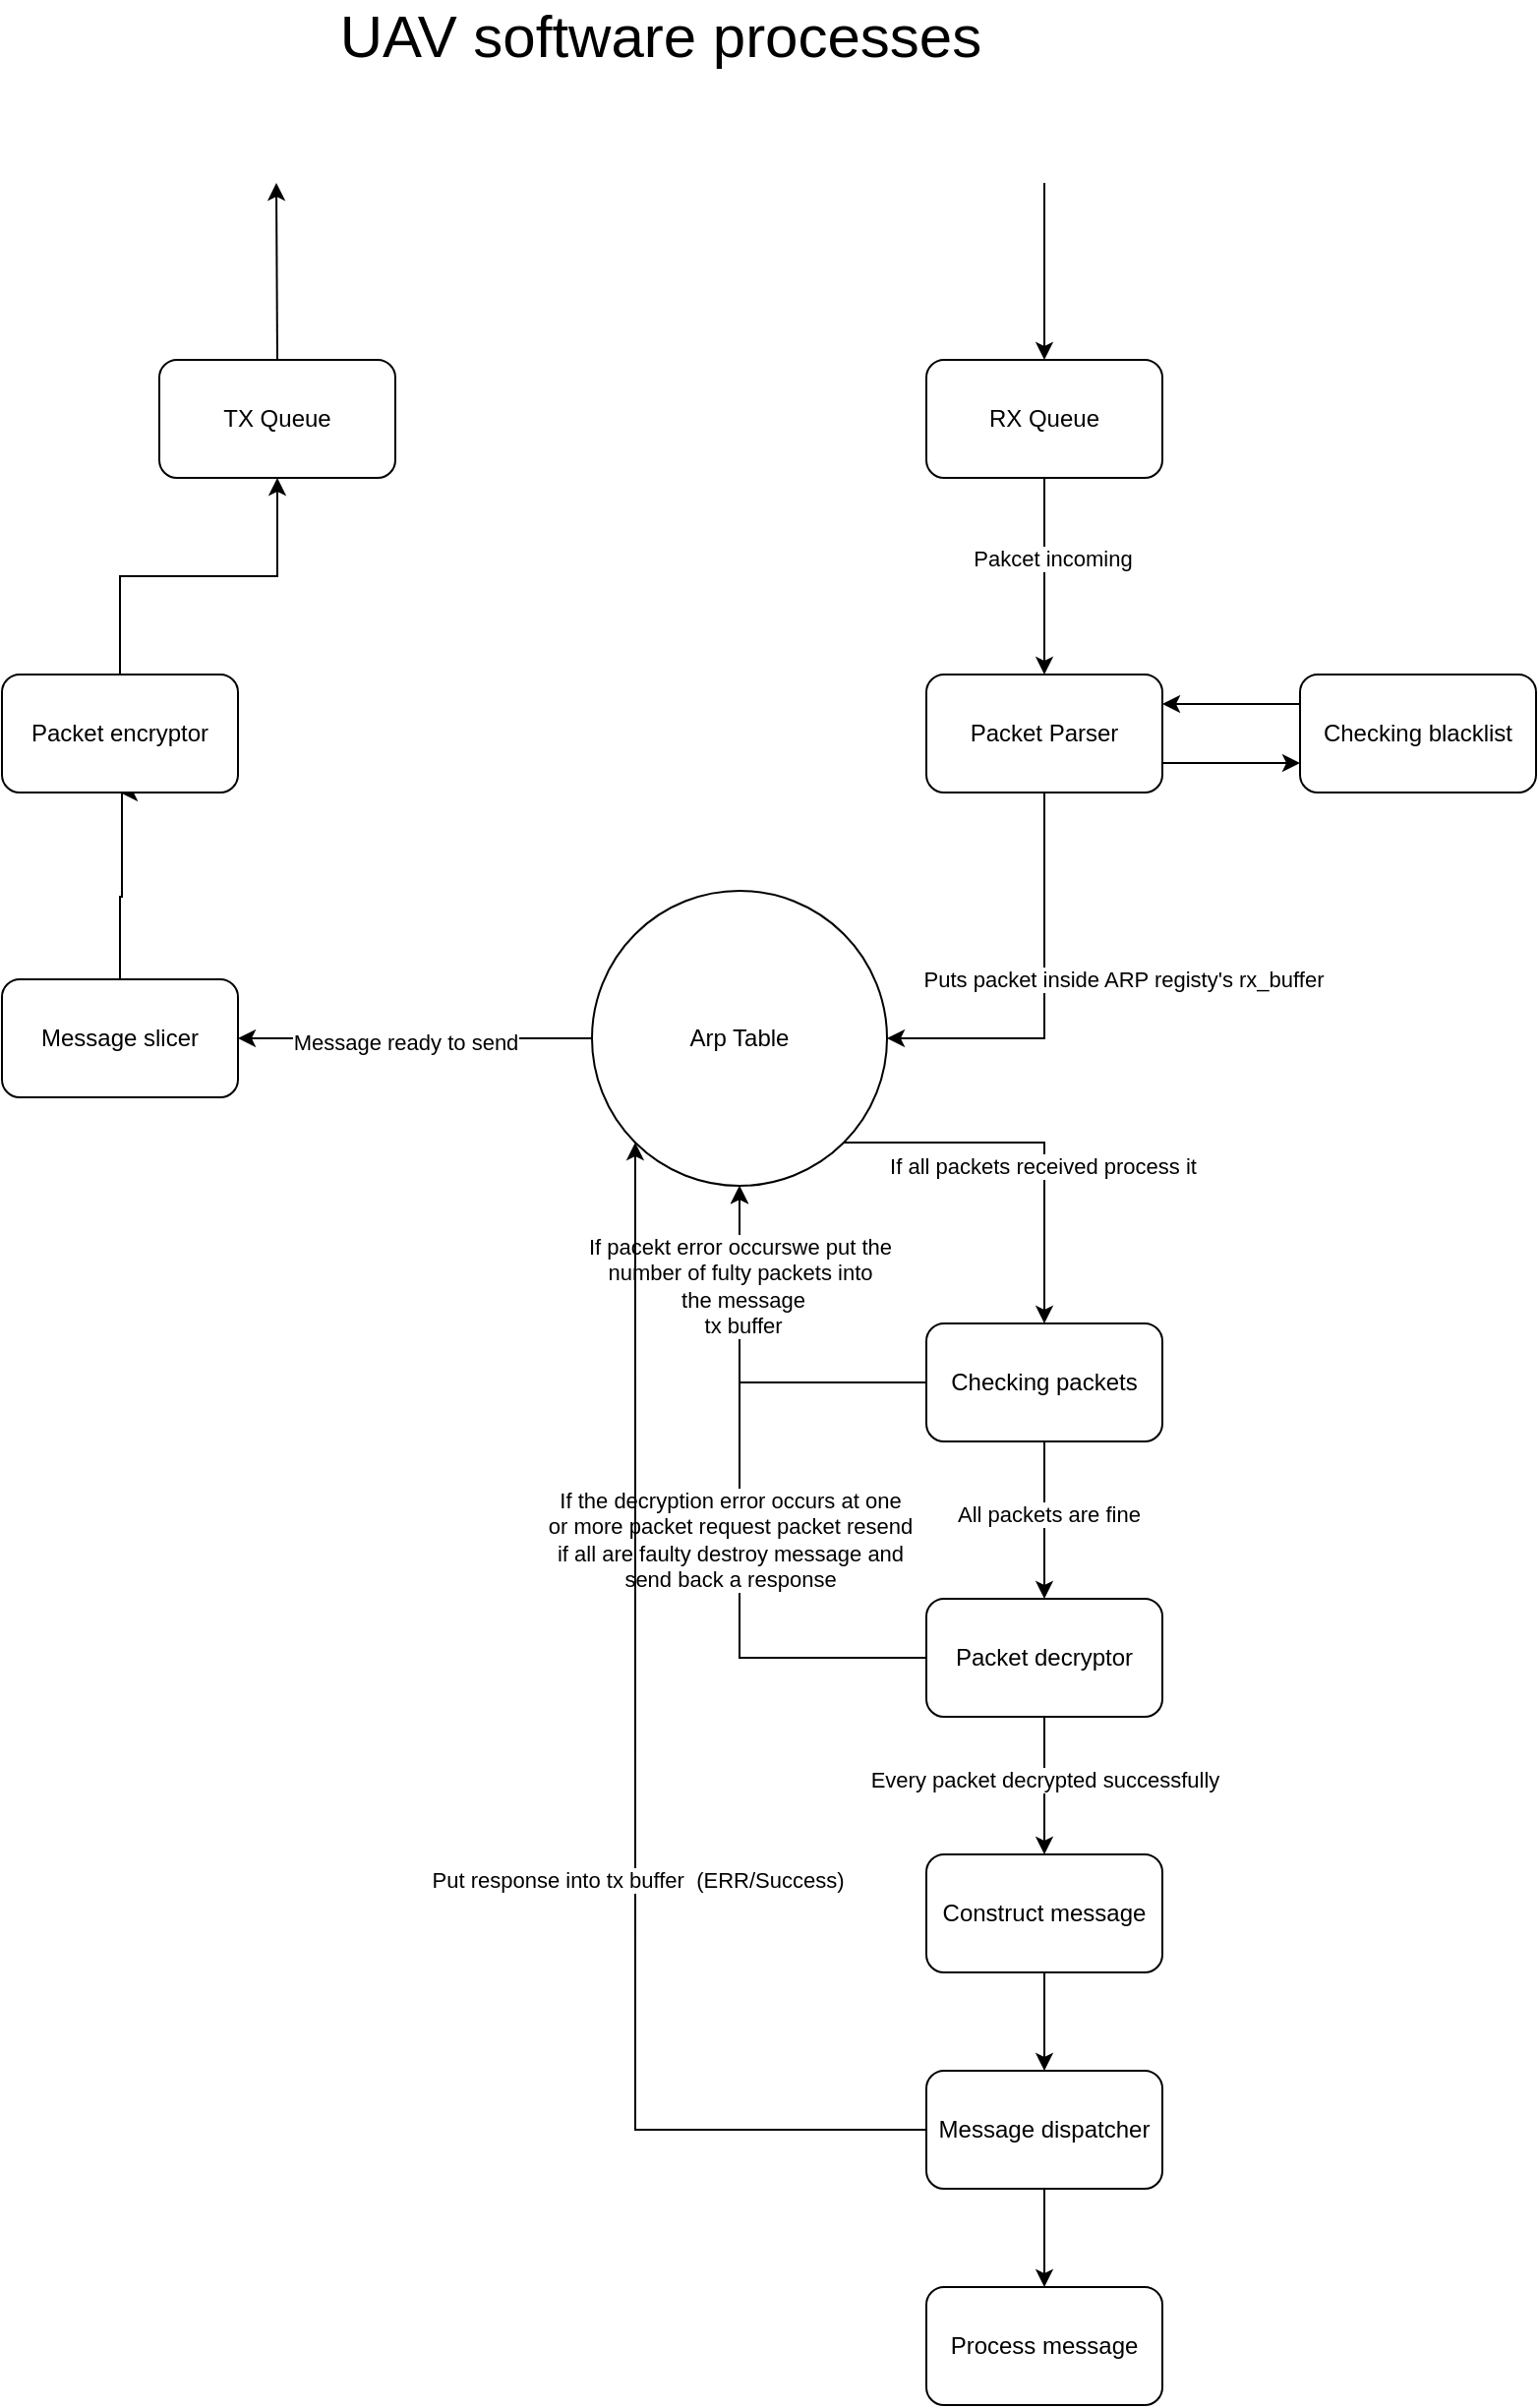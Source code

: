 <mxfile version="21.5.0" type="github">
  <diagram name="Page-1" id="5br7BQrC1HLW1S9b53a2">
    <mxGraphModel dx="1207" dy="807" grid="1" gridSize="10" guides="1" tooltips="1" connect="1" arrows="1" fold="1" page="1" pageScale="1" pageWidth="850" pageHeight="1100" math="0" shadow="0">
      <root>
        <mxCell id="0" />
        <mxCell id="1" parent="0" />
        <mxCell id="auO2MSHDAda2A5F5yBvW-53" value="UAV software processes" style="text;html=1;strokeColor=none;fillColor=none;align=center;verticalAlign=middle;whiteSpace=wrap;rounded=0;fontSize=30;" vertex="1" parent="1">
          <mxGeometry x="249" y="90" width="352" height="30" as="geometry" />
        </mxCell>
        <mxCell id="auO2MSHDAda2A5F5yBvW-58" style="edgeStyle=orthogonalEdgeStyle;rounded=0;orthogonalLoop=1;jettySize=auto;html=1;exitX=0.5;exitY=0;exitDx=0;exitDy=0;" edge="1" parent="1" source="auO2MSHDAda2A5F5yBvW-55">
          <mxGeometry relative="1" as="geometry">
            <mxPoint x="229.5" y="180" as="targetPoint" />
          </mxGeometry>
        </mxCell>
        <mxCell id="auO2MSHDAda2A5F5yBvW-55" value="TX Queue" style="rounded=1;whiteSpace=wrap;html=1;" vertex="1" parent="1">
          <mxGeometry x="170" y="270" width="120" height="60" as="geometry" />
        </mxCell>
        <mxCell id="auO2MSHDAda2A5F5yBvW-62" style="edgeStyle=orthogonalEdgeStyle;rounded=0;orthogonalLoop=1;jettySize=auto;html=1;exitX=0.5;exitY=1;exitDx=0;exitDy=0;entryX=0.5;entryY=0;entryDx=0;entryDy=0;" edge="1" parent="1" source="auO2MSHDAda2A5F5yBvW-56" target="auO2MSHDAda2A5F5yBvW-61">
          <mxGeometry relative="1" as="geometry" />
        </mxCell>
        <mxCell id="auO2MSHDAda2A5F5yBvW-63" value="&lt;div&gt;Pakcet incoming&lt;/div&gt;" style="edgeLabel;html=1;align=center;verticalAlign=middle;resizable=0;points=[];" vertex="1" connectable="0" parent="auO2MSHDAda2A5F5yBvW-62">
          <mxGeometry x="-0.16" y="4" relative="1" as="geometry">
            <mxPoint y="-1" as="offset" />
          </mxGeometry>
        </mxCell>
        <mxCell id="auO2MSHDAda2A5F5yBvW-56" value="RX Queue" style="rounded=1;whiteSpace=wrap;html=1;" vertex="1" parent="1">
          <mxGeometry x="560" y="270" width="120" height="60" as="geometry" />
        </mxCell>
        <mxCell id="auO2MSHDAda2A5F5yBvW-65" style="edgeStyle=orthogonalEdgeStyle;rounded=0;orthogonalLoop=1;jettySize=auto;html=1;exitX=0.5;exitY=1;exitDx=0;exitDy=0;entryX=1;entryY=0.5;entryDx=0;entryDy=0;" edge="1" parent="1" source="auO2MSHDAda2A5F5yBvW-61" target="auO2MSHDAda2A5F5yBvW-64">
          <mxGeometry relative="1" as="geometry" />
        </mxCell>
        <mxCell id="auO2MSHDAda2A5F5yBvW-66" value="Puts packet inside ARP registy&#39;s rx_buffer" style="edgeLabel;html=1;align=center;verticalAlign=middle;resizable=0;points=[];" vertex="1" connectable="0" parent="auO2MSHDAda2A5F5yBvW-65">
          <mxGeometry x="-0.066" y="3" relative="1" as="geometry">
            <mxPoint x="37" y="-1" as="offset" />
          </mxGeometry>
        </mxCell>
        <mxCell id="auO2MSHDAda2A5F5yBvW-69" style="edgeStyle=orthogonalEdgeStyle;rounded=0;orthogonalLoop=1;jettySize=auto;html=1;exitX=1;exitY=0.75;exitDx=0;exitDy=0;entryX=0;entryY=0.75;entryDx=0;entryDy=0;" edge="1" parent="1" source="auO2MSHDAda2A5F5yBvW-61" target="auO2MSHDAda2A5F5yBvW-68">
          <mxGeometry relative="1" as="geometry" />
        </mxCell>
        <mxCell id="auO2MSHDAda2A5F5yBvW-61" value="Packet Parser" style="rounded=1;whiteSpace=wrap;html=1;" vertex="1" parent="1">
          <mxGeometry x="560" y="430" width="120" height="60" as="geometry" />
        </mxCell>
        <mxCell id="auO2MSHDAda2A5F5yBvW-75" style="edgeStyle=orthogonalEdgeStyle;rounded=0;orthogonalLoop=1;jettySize=auto;html=1;exitX=1;exitY=1;exitDx=0;exitDy=0;entryX=0.5;entryY=0;entryDx=0;entryDy=0;" edge="1" parent="1" source="auO2MSHDAda2A5F5yBvW-64" target="auO2MSHDAda2A5F5yBvW-74">
          <mxGeometry relative="1" as="geometry" />
        </mxCell>
        <mxCell id="auO2MSHDAda2A5F5yBvW-77" value="If all packets received process it" style="edgeLabel;html=1;align=center;verticalAlign=middle;resizable=0;points=[];" vertex="1" connectable="0" parent="auO2MSHDAda2A5F5yBvW-75">
          <mxGeometry x="0.17" relative="1" as="geometry">
            <mxPoint x="-1" as="offset" />
          </mxGeometry>
        </mxCell>
        <mxCell id="auO2MSHDAda2A5F5yBvW-95" style="edgeStyle=orthogonalEdgeStyle;rounded=0;orthogonalLoop=1;jettySize=auto;html=1;exitX=0;exitY=0.5;exitDx=0;exitDy=0;" edge="1" parent="1" source="auO2MSHDAda2A5F5yBvW-64" target="auO2MSHDAda2A5F5yBvW-96">
          <mxGeometry relative="1" as="geometry">
            <mxPoint x="290" y="615" as="targetPoint" />
          </mxGeometry>
        </mxCell>
        <mxCell id="auO2MSHDAda2A5F5yBvW-97" value="Message ready to send" style="edgeLabel;html=1;align=center;verticalAlign=middle;resizable=0;points=[];" vertex="1" connectable="0" parent="auO2MSHDAda2A5F5yBvW-95">
          <mxGeometry x="0.06" y="2" relative="1" as="geometry">
            <mxPoint as="offset" />
          </mxGeometry>
        </mxCell>
        <mxCell id="auO2MSHDAda2A5F5yBvW-64" value="Arp Table" style="ellipse;whiteSpace=wrap;html=1;aspect=fixed;" vertex="1" parent="1">
          <mxGeometry x="390" y="540" width="150" height="150" as="geometry" />
        </mxCell>
        <mxCell id="auO2MSHDAda2A5F5yBvW-67" value="" style="endArrow=classic;html=1;rounded=0;entryX=0.5;entryY=0;entryDx=0;entryDy=0;" edge="1" parent="1" target="auO2MSHDAda2A5F5yBvW-56">
          <mxGeometry width="50" height="50" relative="1" as="geometry">
            <mxPoint x="620" y="180" as="sourcePoint" />
            <mxPoint x="651" y="140" as="targetPoint" />
          </mxGeometry>
        </mxCell>
        <mxCell id="auO2MSHDAda2A5F5yBvW-70" style="edgeStyle=orthogonalEdgeStyle;rounded=0;orthogonalLoop=1;jettySize=auto;html=1;exitX=0;exitY=0.25;exitDx=0;exitDy=0;entryX=1;entryY=0.25;entryDx=0;entryDy=0;" edge="1" parent="1" source="auO2MSHDAda2A5F5yBvW-68" target="auO2MSHDAda2A5F5yBvW-61">
          <mxGeometry relative="1" as="geometry" />
        </mxCell>
        <mxCell id="auO2MSHDAda2A5F5yBvW-68" value="&lt;div&gt;Checking blacklist&lt;/div&gt;" style="rounded=1;whiteSpace=wrap;html=1;" vertex="1" parent="1">
          <mxGeometry x="750" y="430" width="120" height="60" as="geometry" />
        </mxCell>
        <mxCell id="auO2MSHDAda2A5F5yBvW-82" style="edgeStyle=orthogonalEdgeStyle;rounded=0;orthogonalLoop=1;jettySize=auto;html=1;exitX=0;exitY=0.5;exitDx=0;exitDy=0;" edge="1" parent="1" source="auO2MSHDAda2A5F5yBvW-71" target="auO2MSHDAda2A5F5yBvW-64">
          <mxGeometry relative="1" as="geometry" />
        </mxCell>
        <mxCell id="auO2MSHDAda2A5F5yBvW-83" value="&lt;div&gt;If the decryption error occurs at one &lt;br&gt;&lt;/div&gt;&lt;div&gt;or more packet request packet resend&lt;/div&gt;&lt;div&gt;if all are faulty destroy message and &lt;br&gt;&lt;/div&gt;&lt;div&gt;send back a response&lt;br&gt;&lt;/div&gt;" style="edgeLabel;html=1;align=center;verticalAlign=middle;resizable=0;points=[];" vertex="1" connectable="0" parent="auO2MSHDAda2A5F5yBvW-82">
          <mxGeometry x="-0.236" y="3" relative="1" as="geometry">
            <mxPoint x="-2" y="-27" as="offset" />
          </mxGeometry>
        </mxCell>
        <mxCell id="auO2MSHDAda2A5F5yBvW-84" style="edgeStyle=orthogonalEdgeStyle;rounded=0;orthogonalLoop=1;jettySize=auto;html=1;exitX=0.5;exitY=1;exitDx=0;exitDy=0;entryX=0.5;entryY=0;entryDx=0;entryDy=0;" edge="1" parent="1" source="auO2MSHDAda2A5F5yBvW-71" target="auO2MSHDAda2A5F5yBvW-81">
          <mxGeometry relative="1" as="geometry">
            <mxPoint x="619.5" y="1000" as="targetPoint" />
          </mxGeometry>
        </mxCell>
        <mxCell id="auO2MSHDAda2A5F5yBvW-85" value="&lt;div&gt;Every packet decrypted successfully&lt;/div&gt;" style="edgeLabel;html=1;align=center;verticalAlign=middle;resizable=0;points=[];" vertex="1" connectable="0" parent="auO2MSHDAda2A5F5yBvW-84">
          <mxGeometry x="-0.08" relative="1" as="geometry">
            <mxPoint as="offset" />
          </mxGeometry>
        </mxCell>
        <mxCell id="auO2MSHDAda2A5F5yBvW-71" value="Packet decryptor" style="rounded=1;whiteSpace=wrap;html=1;" vertex="1" parent="1">
          <mxGeometry x="560" y="900" width="120" height="60" as="geometry" />
        </mxCell>
        <mxCell id="auO2MSHDAda2A5F5yBvW-76" style="edgeStyle=orthogonalEdgeStyle;rounded=0;orthogonalLoop=1;jettySize=auto;html=1;exitX=0.5;exitY=1;exitDx=0;exitDy=0;entryX=0.5;entryY=0;entryDx=0;entryDy=0;" edge="1" parent="1" source="auO2MSHDAda2A5F5yBvW-74" target="auO2MSHDAda2A5F5yBvW-71">
          <mxGeometry relative="1" as="geometry" />
        </mxCell>
        <mxCell id="auO2MSHDAda2A5F5yBvW-78" value="All packets are fine" style="edgeLabel;html=1;align=center;verticalAlign=middle;resizable=0;points=[];" vertex="1" connectable="0" parent="auO2MSHDAda2A5F5yBvW-76">
          <mxGeometry x="-0.044" y="2" relative="1" as="geometry">
            <mxPoint y="-1" as="offset" />
          </mxGeometry>
        </mxCell>
        <mxCell id="auO2MSHDAda2A5F5yBvW-79" style="edgeStyle=orthogonalEdgeStyle;rounded=0;orthogonalLoop=1;jettySize=auto;html=1;exitX=0;exitY=0.5;exitDx=0;exitDy=0;entryX=0.5;entryY=1;entryDx=0;entryDy=0;" edge="1" parent="1" source="auO2MSHDAda2A5F5yBvW-74" target="auO2MSHDAda2A5F5yBvW-64">
          <mxGeometry relative="1" as="geometry">
            <mxPoint x="460" y="700" as="targetPoint" />
          </mxGeometry>
        </mxCell>
        <mxCell id="auO2MSHDAda2A5F5yBvW-80" value="&lt;div&gt;If pacekt error occurswe put the &lt;br&gt;&lt;/div&gt;&lt;div&gt;number of fulty packets into&lt;/div&gt;&lt;div&gt;&amp;nbsp;the message&lt;/div&gt;&lt;div&gt;&amp;nbsp;tx buffer&lt;br&gt;&lt;/div&gt;" style="edgeLabel;html=1;align=center;verticalAlign=middle;resizable=0;points=[];" vertex="1" connectable="0" parent="auO2MSHDAda2A5F5yBvW-79">
          <mxGeometry x="0.319" y="-3" relative="1" as="geometry">
            <mxPoint x="-3" y="-16" as="offset" />
          </mxGeometry>
        </mxCell>
        <mxCell id="auO2MSHDAda2A5F5yBvW-74" value="Checking packets" style="rounded=1;whiteSpace=wrap;html=1;" vertex="1" parent="1">
          <mxGeometry x="560" y="760" width="120" height="60" as="geometry" />
        </mxCell>
        <mxCell id="auO2MSHDAda2A5F5yBvW-88" style="edgeStyle=orthogonalEdgeStyle;rounded=0;orthogonalLoop=1;jettySize=auto;html=1;exitX=0.5;exitY=1;exitDx=0;exitDy=0;entryX=0.5;entryY=0;entryDx=0;entryDy=0;" edge="1" parent="1" source="auO2MSHDAda2A5F5yBvW-81" target="auO2MSHDAda2A5F5yBvW-87">
          <mxGeometry relative="1" as="geometry" />
        </mxCell>
        <mxCell id="auO2MSHDAda2A5F5yBvW-81" value="Construct message" style="rounded=1;whiteSpace=wrap;html=1;" vertex="1" parent="1">
          <mxGeometry x="560" y="1030" width="120" height="60" as="geometry" />
        </mxCell>
        <mxCell id="auO2MSHDAda2A5F5yBvW-89" style="edgeStyle=orthogonalEdgeStyle;rounded=0;orthogonalLoop=1;jettySize=auto;html=1;exitX=0;exitY=0.5;exitDx=0;exitDy=0;entryX=0;entryY=1;entryDx=0;entryDy=0;" edge="1" parent="1" source="auO2MSHDAda2A5F5yBvW-87" target="auO2MSHDAda2A5F5yBvW-64">
          <mxGeometry relative="1" as="geometry" />
        </mxCell>
        <mxCell id="auO2MSHDAda2A5F5yBvW-90" value="Put response into tx buffer&amp;nbsp; (ERR/Success)" style="edgeLabel;html=1;align=center;verticalAlign=middle;resizable=0;points=[];" vertex="1" connectable="0" parent="auO2MSHDAda2A5F5yBvW-89">
          <mxGeometry x="-0.154" y="-1" relative="1" as="geometry">
            <mxPoint as="offset" />
          </mxGeometry>
        </mxCell>
        <mxCell id="auO2MSHDAda2A5F5yBvW-102" style="edgeStyle=orthogonalEdgeStyle;rounded=0;orthogonalLoop=1;jettySize=auto;html=1;exitX=0.5;exitY=1;exitDx=0;exitDy=0;entryX=0.5;entryY=0;entryDx=0;entryDy=0;" edge="1" parent="1" source="auO2MSHDAda2A5F5yBvW-87" target="auO2MSHDAda2A5F5yBvW-92">
          <mxGeometry relative="1" as="geometry" />
        </mxCell>
        <mxCell id="auO2MSHDAda2A5F5yBvW-87" value="Message dispatcher" style="rounded=1;whiteSpace=wrap;html=1;" vertex="1" parent="1">
          <mxGeometry x="560" y="1140" width="120" height="60" as="geometry" />
        </mxCell>
        <mxCell id="auO2MSHDAda2A5F5yBvW-92" value="Process message" style="rounded=1;whiteSpace=wrap;html=1;" vertex="1" parent="1">
          <mxGeometry x="560" y="1250" width="120" height="60" as="geometry" />
        </mxCell>
        <mxCell id="auO2MSHDAda2A5F5yBvW-98" style="edgeStyle=orthogonalEdgeStyle;rounded=0;orthogonalLoop=1;jettySize=auto;html=1;exitX=0.5;exitY=0;exitDx=0;exitDy=0;entryX=0.5;entryY=1;entryDx=0;entryDy=0;" edge="1" parent="1" source="auO2MSHDAda2A5F5yBvW-96" target="auO2MSHDAda2A5F5yBvW-99">
          <mxGeometry relative="1" as="geometry">
            <mxPoint x="150" y="500" as="targetPoint" />
            <Array as="points">
              <mxPoint x="150" y="543" />
              <mxPoint x="151" y="543" />
            </Array>
          </mxGeometry>
        </mxCell>
        <mxCell id="auO2MSHDAda2A5F5yBvW-96" value="&lt;div&gt;Message slicer&lt;/div&gt;" style="rounded=1;whiteSpace=wrap;html=1;" vertex="1" parent="1">
          <mxGeometry x="90" y="585" width="120" height="60" as="geometry" />
        </mxCell>
        <mxCell id="auO2MSHDAda2A5F5yBvW-101" style="edgeStyle=orthogonalEdgeStyle;rounded=0;orthogonalLoop=1;jettySize=auto;html=1;exitX=0.5;exitY=0;exitDx=0;exitDy=0;entryX=0.5;entryY=1;entryDx=0;entryDy=0;" edge="1" parent="1" source="auO2MSHDAda2A5F5yBvW-99" target="auO2MSHDAda2A5F5yBvW-55">
          <mxGeometry relative="1" as="geometry" />
        </mxCell>
        <mxCell id="auO2MSHDAda2A5F5yBvW-99" value="Packet encryptor" style="rounded=1;whiteSpace=wrap;html=1;" vertex="1" parent="1">
          <mxGeometry x="90" y="430" width="120" height="60" as="geometry" />
        </mxCell>
      </root>
    </mxGraphModel>
  </diagram>
</mxfile>
